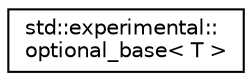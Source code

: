 digraph "Graphe hiérarchique des classes"
{
 // INTERACTIVE_SVG=YES
  edge [fontname="Helvetica",fontsize="10",labelfontname="Helvetica",labelfontsize="10"];
  node [fontname="Helvetica",fontsize="10",shape=record];
  rankdir="LR";
  Node0 [label="std::experimental::\loptional_base\< T \>",height=0.2,width=0.4,color="black", fillcolor="white", style="filled",URL="$structstd_1_1experimental_1_1optional__base.html"];
}
